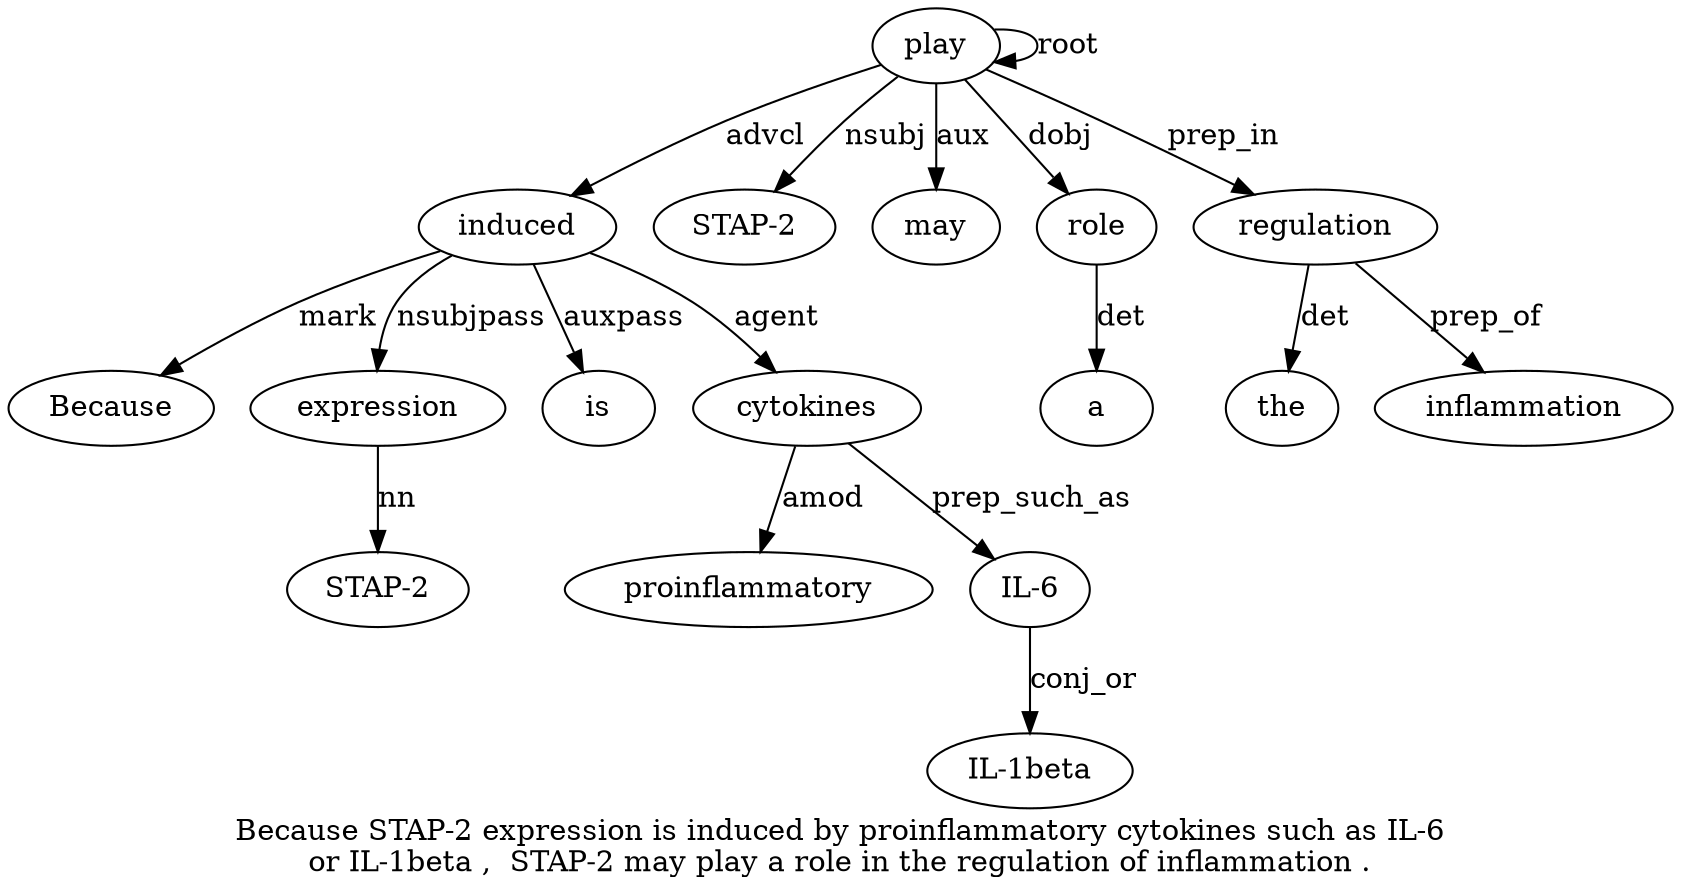 digraph "Because STAP-2 expression is induced by proinflammatory cytokines such as IL-6 or IL-1beta ,  STAP-2 may play a role in the regulation of inflammation ." {
label="Because STAP-2 expression is induced by proinflammatory cytokines such as IL-6
or IL-1beta ,  STAP-2 may play a role in the regulation of inflammation .";
induced5 [style=filled, fillcolor=white, label=induced];
Because1 [style=filled, fillcolor=white, label=Because];
induced5 -> Because1  [label=mark];
expression3 [style=filled, fillcolor=white, label=expression];
"STAP-2" [style=filled, fillcolor=white, label="STAP-2"];
expression3 -> "STAP-2"  [label=nn];
induced5 -> expression3  [label=nsubjpass];
is4 [style=filled, fillcolor=white, label=is];
induced5 -> is4  [label=auxpass];
play17 [style=filled, fillcolor=white, label=play];
play17 -> induced5  [label=advcl];
cytokines8 [style=filled, fillcolor=white, label=cytokines];
proinflammatory7 [style=filled, fillcolor=white, label=proinflammatory];
cytokines8 -> proinflammatory7  [label=amod];
induced5 -> cytokines8  [label=agent];
"IL-611" [style=filled, fillcolor=white, label="IL-6"];
cytokines8 -> "IL-611"  [label=prep_such_as];
"IL-1beta3" [style=filled, fillcolor=white, label="IL-1beta"];
"IL-611" -> "IL-1beta3"  [label=conj_or];
"STAP-215" [style=filled, fillcolor=white, label="STAP-2"];
play17 -> "STAP-215"  [label=nsubj];
may16 [style=filled, fillcolor=white, label=may];
play17 -> may16  [label=aux];
play17 -> play17  [label=root];
role19 [style=filled, fillcolor=white, label=role];
a18 [style=filled, fillcolor=white, label=a];
role19 -> a18  [label=det];
play17 -> role19  [label=dobj];
regulation22 [style=filled, fillcolor=white, label=regulation];
the21 [style=filled, fillcolor=white, label=the];
regulation22 -> the21  [label=det];
play17 -> regulation22  [label=prep_in];
inflammation24 [style=filled, fillcolor=white, label=inflammation];
regulation22 -> inflammation24  [label=prep_of];
}
